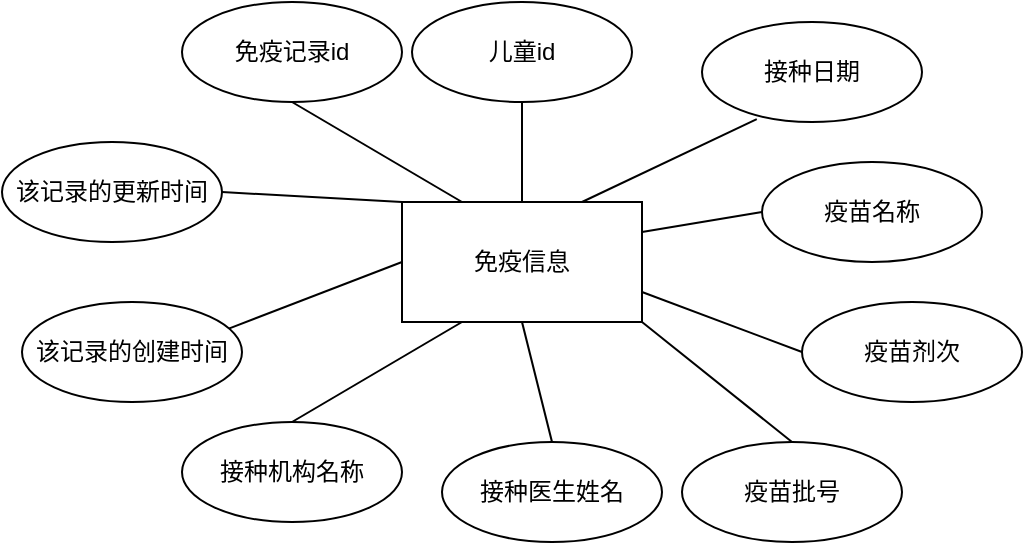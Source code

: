 <mxfile version="21.2.1" type="github">
  <diagram name="第 1 页" id="5_RrAHq1HEbASEUm5bF7">
    <mxGraphModel dx="993" dy="573" grid="0" gridSize="10" guides="1" tooltips="1" connect="1" arrows="1" fold="1" page="1" pageScale="1" pageWidth="827" pageHeight="1169" math="0" shadow="0">
      <root>
        <mxCell id="0" />
        <mxCell id="1" parent="0" />
        <mxCell id="vXdF0TbWKB-GFrXej9eJ-1" value="&lt;p class=&quot;MsoNormal&quot;&gt;&lt;font face=&quot;宋体&quot;&gt;免疫信息&lt;/font&gt;&lt;/p&gt;" style="rounded=0;whiteSpace=wrap;html=1;" parent="1" vertex="1">
          <mxGeometry x="340" y="240" width="120" height="60" as="geometry" />
        </mxCell>
        <mxCell id="vXdF0TbWKB-GFrXej9eJ-2" value="该记录的更新时间" style="ellipse;whiteSpace=wrap;html=1;" parent="1" vertex="1">
          <mxGeometry x="140" y="210" width="110" height="50" as="geometry" />
        </mxCell>
        <mxCell id="vXdF0TbWKB-GFrXej9eJ-3" value="免疫记录id" style="ellipse;whiteSpace=wrap;html=1;" parent="1" vertex="1">
          <mxGeometry x="230" y="140" width="110" height="50" as="geometry" />
        </mxCell>
        <mxCell id="vXdF0TbWKB-GFrXej9eJ-4" value="该记录的创建时间" style="ellipse;whiteSpace=wrap;html=1;" parent="1" vertex="1">
          <mxGeometry x="150" y="290" width="110" height="50" as="geometry" />
        </mxCell>
        <mxCell id="vXdF0TbWKB-GFrXej9eJ-5" value="接种机构名称" style="ellipse;whiteSpace=wrap;html=1;" parent="1" vertex="1">
          <mxGeometry x="230" y="350" width="110" height="50" as="geometry" />
        </mxCell>
        <mxCell id="vXdF0TbWKB-GFrXej9eJ-6" value="接种医生姓名" style="ellipse;whiteSpace=wrap;html=1;" parent="1" vertex="1">
          <mxGeometry x="360" y="360" width="110" height="50" as="geometry" />
        </mxCell>
        <mxCell id="vXdF0TbWKB-GFrXej9eJ-7" value="儿童id" style="ellipse;whiteSpace=wrap;html=1;" parent="1" vertex="1">
          <mxGeometry x="345" y="140" width="110" height="50" as="geometry" />
        </mxCell>
        <mxCell id="vXdF0TbWKB-GFrXej9eJ-8" value="接种日期" style="ellipse;whiteSpace=wrap;html=1;" parent="1" vertex="1">
          <mxGeometry x="490" y="150" width="110" height="50" as="geometry" />
        </mxCell>
        <mxCell id="vXdF0TbWKB-GFrXej9eJ-9" value="疫苗名称" style="ellipse;whiteSpace=wrap;html=1;" parent="1" vertex="1">
          <mxGeometry x="520" y="220" width="110" height="50" as="geometry" />
        </mxCell>
        <mxCell id="vXdF0TbWKB-GFrXej9eJ-10" value="疫苗剂次" style="ellipse;whiteSpace=wrap;html=1;" parent="1" vertex="1">
          <mxGeometry x="540" y="290" width="110" height="50" as="geometry" />
        </mxCell>
        <mxCell id="vXdF0TbWKB-GFrXej9eJ-11" value="疫苗批号" style="ellipse;whiteSpace=wrap;html=1;" parent="1" vertex="1">
          <mxGeometry x="480" y="360" width="110" height="50" as="geometry" />
        </mxCell>
        <mxCell id="vXdF0TbWKB-GFrXej9eJ-13" value="" style="endArrow=none;html=1;rounded=0;entryX=0;entryY=0;entryDx=0;entryDy=0;exitX=1;exitY=0.5;exitDx=0;exitDy=0;" parent="1" source="vXdF0TbWKB-GFrXej9eJ-2" target="vXdF0TbWKB-GFrXej9eJ-1" edge="1">
          <mxGeometry width="50" height="50" relative="1" as="geometry">
            <mxPoint x="260" y="290" as="sourcePoint" />
            <mxPoint x="310" y="240" as="targetPoint" />
          </mxGeometry>
        </mxCell>
        <mxCell id="vXdF0TbWKB-GFrXej9eJ-14" value="" style="endArrow=none;html=1;rounded=0;entryX=0.5;entryY=1;entryDx=0;entryDy=0;exitX=0.25;exitY=0;exitDx=0;exitDy=0;" parent="1" source="vXdF0TbWKB-GFrXej9eJ-1" target="vXdF0TbWKB-GFrXej9eJ-3" edge="1">
          <mxGeometry width="50" height="50" relative="1" as="geometry">
            <mxPoint x="295" y="250" as="sourcePoint" />
            <mxPoint x="345" y="200" as="targetPoint" />
          </mxGeometry>
        </mxCell>
        <mxCell id="vXdF0TbWKB-GFrXej9eJ-15" value="" style="endArrow=none;html=1;rounded=0;entryX=0.5;entryY=1;entryDx=0;entryDy=0;" parent="1" source="vXdF0TbWKB-GFrXej9eJ-1" target="vXdF0TbWKB-GFrXej9eJ-7" edge="1">
          <mxGeometry width="50" height="50" relative="1" as="geometry">
            <mxPoint x="90" y="530" as="sourcePoint" />
            <mxPoint x="140" y="480" as="targetPoint" />
          </mxGeometry>
        </mxCell>
        <mxCell id="vXdF0TbWKB-GFrXej9eJ-16" value="" style="endArrow=none;html=1;rounded=0;entryX=0.249;entryY=0.972;entryDx=0;entryDy=0;entryPerimeter=0;exitX=0.75;exitY=0;exitDx=0;exitDy=0;" parent="1" source="vXdF0TbWKB-GFrXej9eJ-1" target="vXdF0TbWKB-GFrXej9eJ-8" edge="1">
          <mxGeometry width="50" height="50" relative="1" as="geometry">
            <mxPoint x="100" y="540" as="sourcePoint" />
            <mxPoint x="150" y="490" as="targetPoint" />
          </mxGeometry>
        </mxCell>
        <mxCell id="vXdF0TbWKB-GFrXej9eJ-17" value="" style="endArrow=none;html=1;rounded=0;entryX=0;entryY=0.5;entryDx=0;entryDy=0;exitX=1;exitY=0.25;exitDx=0;exitDy=0;" parent="1" source="vXdF0TbWKB-GFrXej9eJ-1" target="vXdF0TbWKB-GFrXej9eJ-9" edge="1">
          <mxGeometry width="50" height="50" relative="1" as="geometry">
            <mxPoint x="460" y="295" as="sourcePoint" />
            <mxPoint x="510" y="245" as="targetPoint" />
          </mxGeometry>
        </mxCell>
        <mxCell id="vXdF0TbWKB-GFrXej9eJ-18" value="" style="endArrow=none;html=1;rounded=0;entryX=0;entryY=0.5;entryDx=0;entryDy=0;exitX=1;exitY=0.75;exitDx=0;exitDy=0;" parent="1" source="vXdF0TbWKB-GFrXej9eJ-1" target="vXdF0TbWKB-GFrXej9eJ-10" edge="1">
          <mxGeometry width="50" height="50" relative="1" as="geometry">
            <mxPoint x="120" y="560" as="sourcePoint" />
            <mxPoint x="170" y="510" as="targetPoint" />
          </mxGeometry>
        </mxCell>
        <mxCell id="vXdF0TbWKB-GFrXej9eJ-19" value="" style="endArrow=none;html=1;rounded=0;entryX=0;entryY=0.5;entryDx=0;entryDy=0;exitX=0.94;exitY=0.266;exitDx=0;exitDy=0;exitPerimeter=0;" parent="1" source="vXdF0TbWKB-GFrXej9eJ-4" target="vXdF0TbWKB-GFrXej9eJ-1" edge="1">
          <mxGeometry width="50" height="50" relative="1" as="geometry">
            <mxPoint x="260" y="310" as="sourcePoint" />
            <mxPoint x="310" y="260" as="targetPoint" />
          </mxGeometry>
        </mxCell>
        <mxCell id="vXdF0TbWKB-GFrXej9eJ-20" value="" style="endArrow=none;html=1;rounded=0;entryX=0.25;entryY=1;entryDx=0;entryDy=0;exitX=0.5;exitY=0;exitDx=0;exitDy=0;" parent="1" source="vXdF0TbWKB-GFrXej9eJ-5" target="vXdF0TbWKB-GFrXej9eJ-1" edge="1">
          <mxGeometry width="50" height="50" relative="1" as="geometry">
            <mxPoint x="140" y="580" as="sourcePoint" />
            <mxPoint x="190" y="530" as="targetPoint" />
          </mxGeometry>
        </mxCell>
        <mxCell id="vXdF0TbWKB-GFrXej9eJ-21" value="" style="endArrow=none;html=1;rounded=0;entryX=0.5;entryY=1;entryDx=0;entryDy=0;exitX=0.5;exitY=0;exitDx=0;exitDy=0;" parent="1" source="vXdF0TbWKB-GFrXej9eJ-6" target="vXdF0TbWKB-GFrXej9eJ-1" edge="1">
          <mxGeometry width="50" height="50" relative="1" as="geometry">
            <mxPoint x="150" y="590" as="sourcePoint" />
            <mxPoint x="200" y="540" as="targetPoint" />
          </mxGeometry>
        </mxCell>
        <mxCell id="vXdF0TbWKB-GFrXej9eJ-22" value="" style="endArrow=none;html=1;rounded=0;entryX=1;entryY=1;entryDx=0;entryDy=0;exitX=0.5;exitY=0;exitDx=0;exitDy=0;" parent="1" source="vXdF0TbWKB-GFrXej9eJ-11" target="vXdF0TbWKB-GFrXej9eJ-1" edge="1">
          <mxGeometry width="50" height="50" relative="1" as="geometry">
            <mxPoint x="160" y="600" as="sourcePoint" />
            <mxPoint x="210" y="550" as="targetPoint" />
          </mxGeometry>
        </mxCell>
      </root>
    </mxGraphModel>
  </diagram>
</mxfile>
